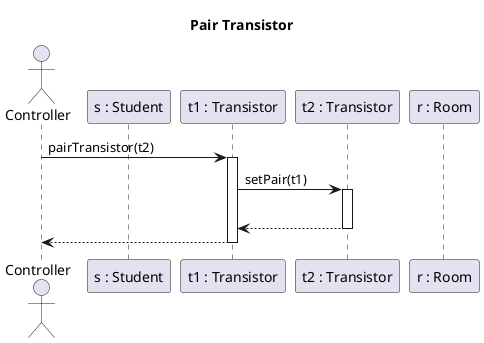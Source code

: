 @startuml pair_transistor
title Pair Transistor

actor Controller as c order 10
participant "t1 : Transistor" as Transistor order 30
participant "s : Student" as Student order 20
participant "t2 : Transistor" as Transistor2 order 40
participant "r : Room" as Room order 50

c -> Transistor : pairTransistor(t2)
activate Transistor



                Transistor -> Transistor2: setPair(t1)

                    activate Transistor2


                    |||
                    Transistor <-- Transistor2
                    deactivate Transistor2


    c <-- Transistor
deactivate Transistor




@enduml
